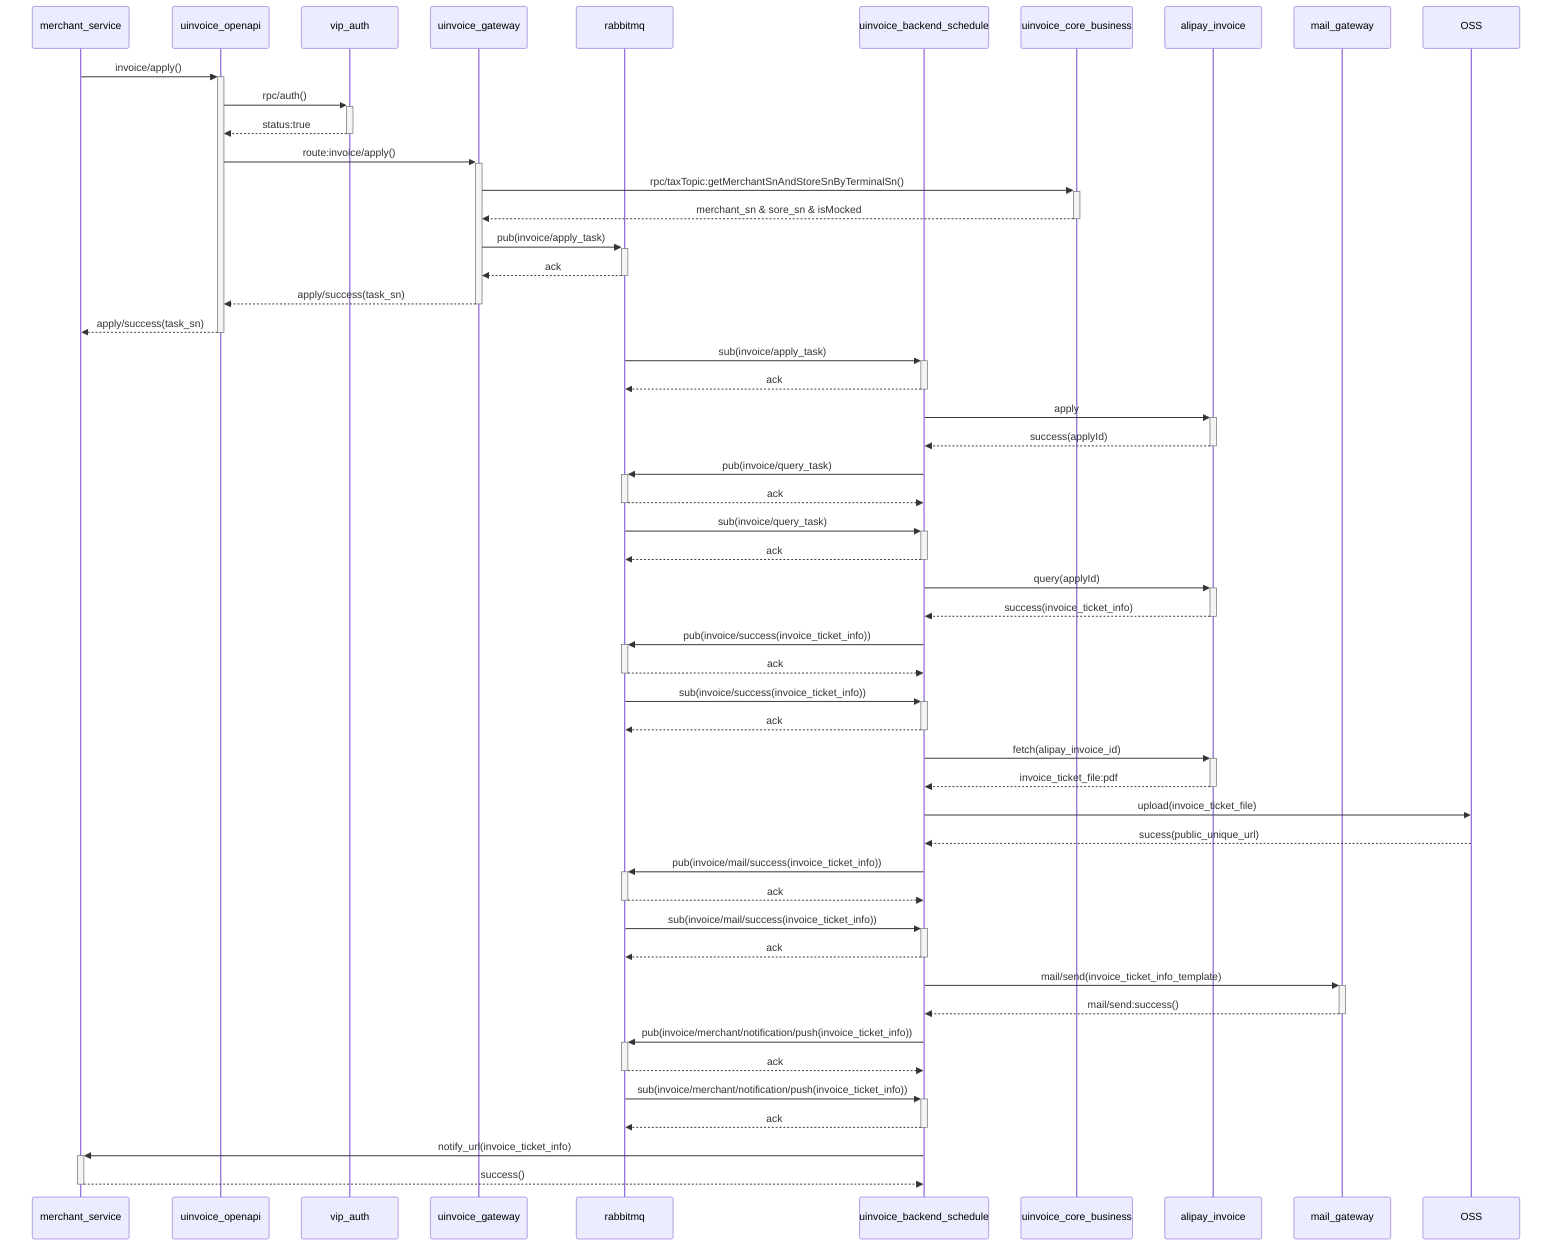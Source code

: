 sequenceDiagram
    participant merchant_service
    participant uinvoice_openapi
    participant vip_auth
    participant uinvoice_gateway
    participant rabbitmq
    participant uinvoice_backend_schedule
    participant uinvoice_core_business
    participant alipay_invoice
    participant mail_gateway
    merchant_service->>+uinvoice_openapi: invoice/apply()
    uinvoice_openapi->>+vip_auth:rpc/auth()
    vip_auth-->>-uinvoice_openapi:status:true
    uinvoice_openapi->>+uinvoice_gateway:route:invoice/apply()
    uinvoice_gateway->>+uinvoice_core_business:rpc/taxTopic:getMerchantSnAndStoreSnByTerminalSn()
    uinvoice_core_business-->>-uinvoice_gateway:merchant_sn & sore_sn & isMocked
    uinvoice_gateway->>+rabbitmq:pub(invoice/apply_task)
    rabbitmq-->>-uinvoice_gateway:ack
    uinvoice_gateway-->>-uinvoice_openapi:apply/success(task_sn)
    uinvoice_openapi-->>-merchant_service:apply/success(task_sn)
    rabbitmq->>+uinvoice_backend_schedule:sub(invoice/apply_task)
    uinvoice_backend_schedule-->>-rabbitmq:ack
    uinvoice_backend_schedule->>+alipay_invoice:apply
    alipay_invoice-->>-uinvoice_backend_schedule:success(applyId)
    uinvoice_backend_schedule->>+rabbitmq:pub(invoice/query_task)
    rabbitmq-->>-uinvoice_backend_schedule:ack
    rabbitmq->>+uinvoice_backend_schedule:sub(invoice/query_task)
    uinvoice_backend_schedule-->>-rabbitmq:ack
    uinvoice_backend_schedule->>+alipay_invoice:query(applyId)
    alipay_invoice-->>-uinvoice_backend_schedule:success(invoice_ticket_info)
    uinvoice_backend_schedule->>+rabbitmq:pub(invoice/success(invoice_ticket_info))
    rabbitmq-->>-uinvoice_backend_schedule:ack
    rabbitmq->>+uinvoice_backend_schedule:sub(invoice/success(invoice_ticket_info))
    uinvoice_backend_schedule-->>-rabbitmq:ack
    uinvoice_backend_schedule->>+alipay_invoice:fetch(alipay_invoice_id)
    alipay_invoice-->>-uinvoice_backend_schedule:invoice_ticket_file:pdf
    uinvoice_backend_schedule->>OSS:upload(invoice_ticket_file)
    OSS-->>uinvoice_backend_schedule:sucess(public_unique_url)
    uinvoice_backend_schedule->>+rabbitmq:pub(invoice/mail/success(invoice_ticket_info))
    rabbitmq-->>-uinvoice_backend_schedule:ack
    rabbitmq->>+uinvoice_backend_schedule:sub(invoice/mail/success(invoice_ticket_info))
    uinvoice_backend_schedule-->>-rabbitmq:ack
    uinvoice_backend_schedule->>+mail_gateway:mail/send(invoice_ticket_info_template)
    mail_gateway-->>-uinvoice_backend_schedule:mail/send:success()
    uinvoice_backend_schedule->>+rabbitmq:pub(invoice/merchant/notification/push(invoice_ticket_info))
    rabbitmq-->>-uinvoice_backend_schedule:ack
    rabbitmq->>+uinvoice_backend_schedule:sub(invoice/merchant/notification/push(invoice_ticket_info))
    uinvoice_backend_schedule-->>-rabbitmq:ack
    uinvoice_backend_schedule->>+merchant_service:notify_url(invoice_ticket_info)
    merchant_service-->>-uinvoice_backend_schedule:success()
